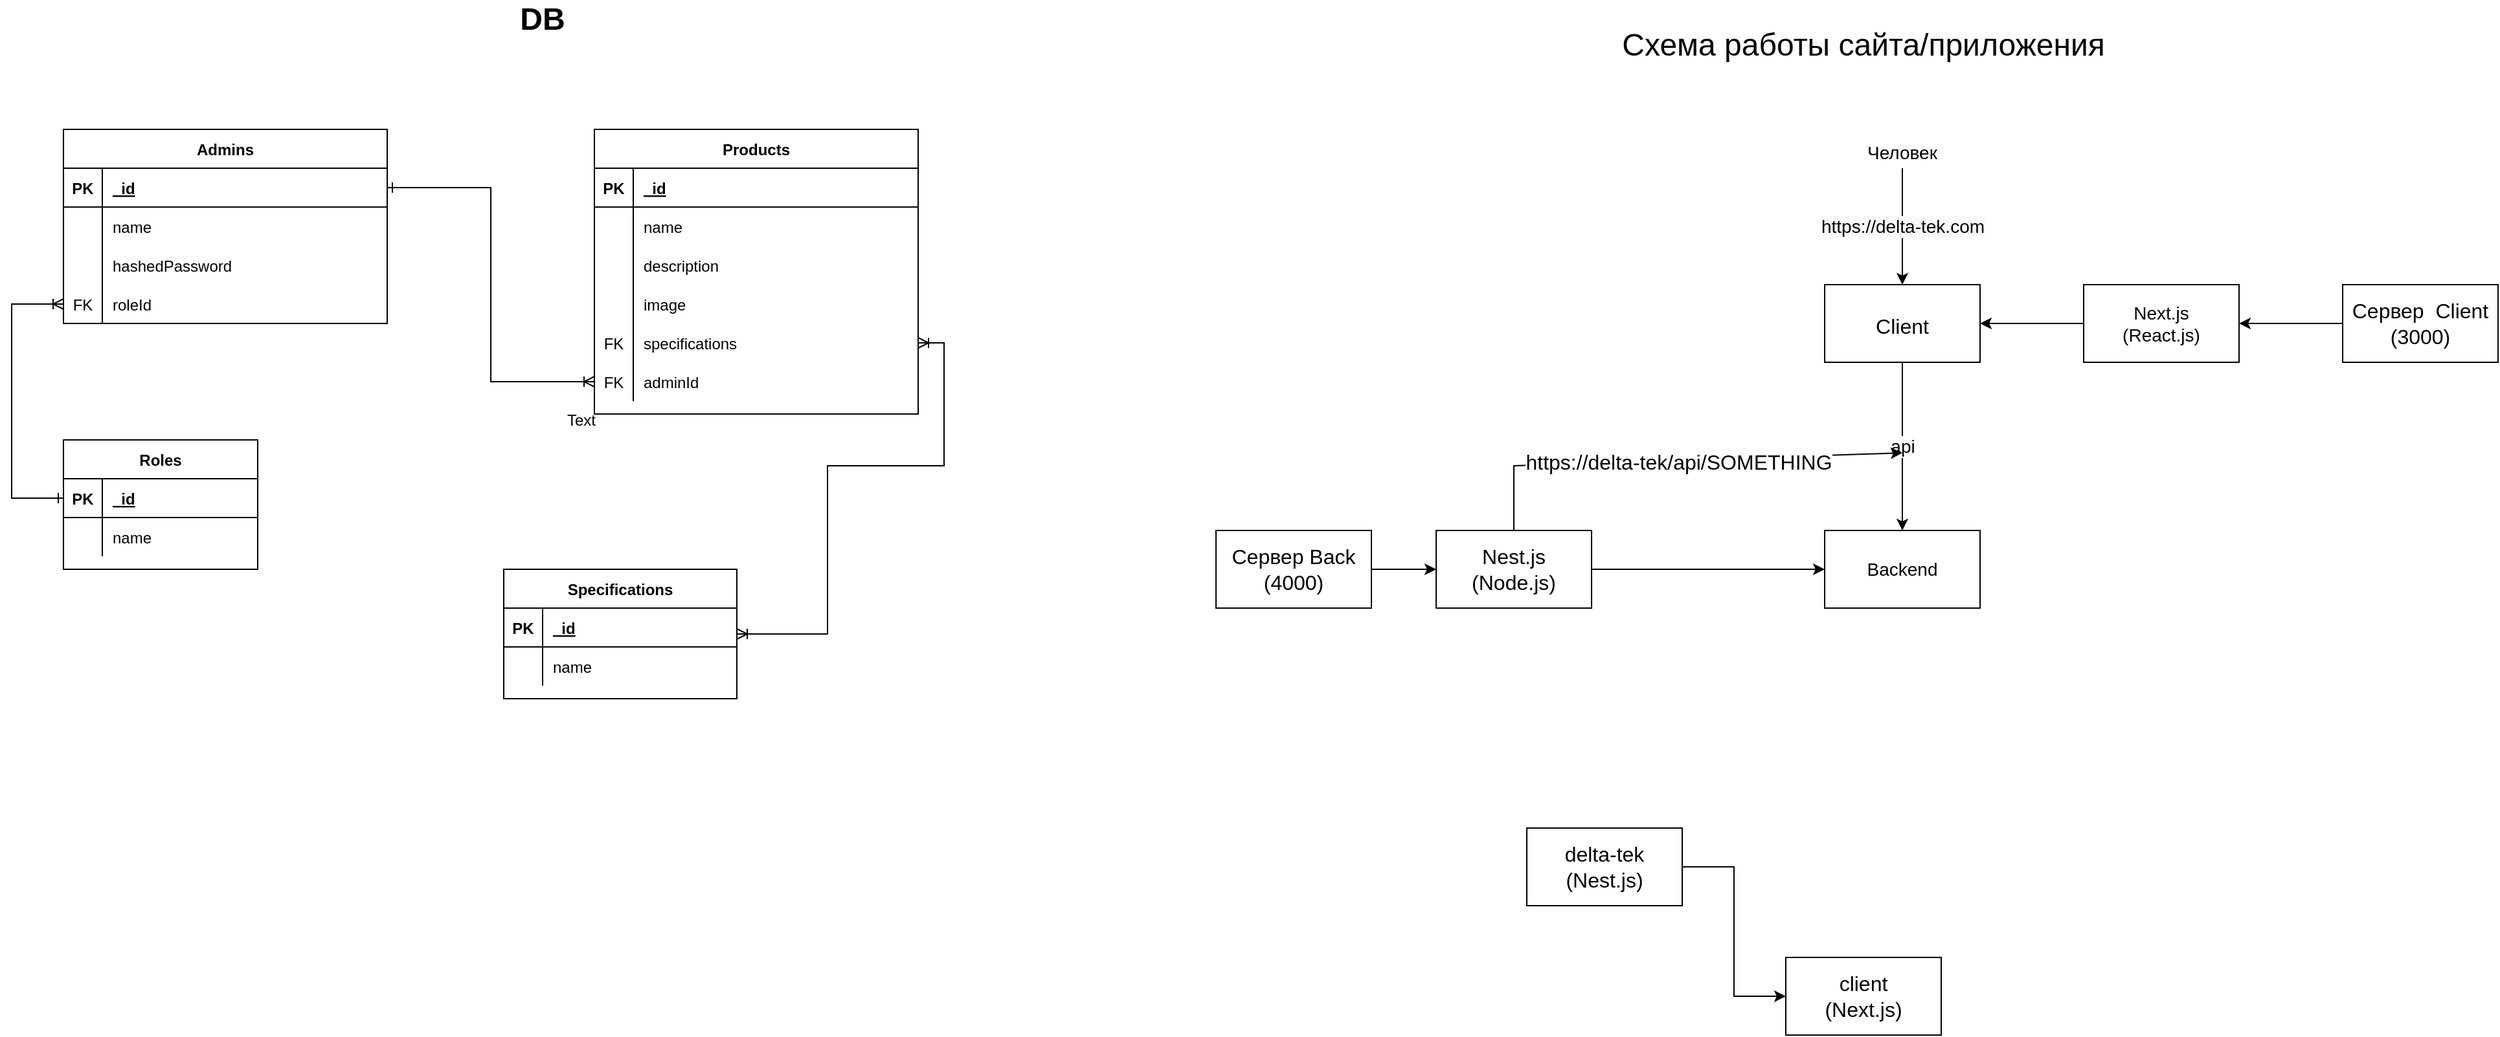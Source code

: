<mxfile version="15.5.9" type="github">
  <diagram id="R2lEEEUBdFMjLlhIrx00" name="Page-1">
    <mxGraphModel dx="1422" dy="762" grid="1" gridSize="10" guides="1" tooltips="1" connect="1" arrows="1" fold="1" page="1" pageScale="1" pageWidth="850" pageHeight="1100" math="0" shadow="0" extFonts="Permanent Marker^https://fonts.googleapis.com/css?family=Permanent+Marker">
      <root>
        <mxCell id="0" />
        <mxCell id="1" parent="0" />
        <mxCell id="C-vyLk0tnHw3VtMMgP7b-23" value="Admins" style="shape=table;startSize=30;container=1;collapsible=1;childLayout=tableLayout;fixedRows=1;rowLines=0;fontStyle=1;align=center;resizeLast=1;" parent="1" vertex="1">
          <mxGeometry x="70" y="120" width="250" height="150" as="geometry">
            <mxRectangle x="89" y="140" width="100" height="30" as="alternateBounds" />
          </mxGeometry>
        </mxCell>
        <mxCell id="C-vyLk0tnHw3VtMMgP7b-24" value="" style="shape=partialRectangle;collapsible=0;dropTarget=0;pointerEvents=0;fillColor=none;points=[[0,0.5],[1,0.5]];portConstraint=eastwest;top=0;left=0;right=0;bottom=1;" parent="C-vyLk0tnHw3VtMMgP7b-23" vertex="1">
          <mxGeometry y="30" width="250" height="30" as="geometry" />
        </mxCell>
        <mxCell id="C-vyLk0tnHw3VtMMgP7b-25" value="PK" style="shape=partialRectangle;overflow=hidden;connectable=0;fillColor=none;top=0;left=0;bottom=0;right=0;fontStyle=1;" parent="C-vyLk0tnHw3VtMMgP7b-24" vertex="1">
          <mxGeometry width="30" height="30" as="geometry">
            <mxRectangle width="30" height="30" as="alternateBounds" />
          </mxGeometry>
        </mxCell>
        <mxCell id="C-vyLk0tnHw3VtMMgP7b-26" value="_id" style="shape=partialRectangle;overflow=hidden;connectable=0;fillColor=none;top=0;left=0;bottom=0;right=0;align=left;spacingLeft=6;fontStyle=5;" parent="C-vyLk0tnHw3VtMMgP7b-24" vertex="1">
          <mxGeometry x="30" width="220" height="30" as="geometry">
            <mxRectangle width="220" height="30" as="alternateBounds" />
          </mxGeometry>
        </mxCell>
        <mxCell id="C-vyLk0tnHw3VtMMgP7b-27" value="" style="shape=partialRectangle;collapsible=0;dropTarget=0;pointerEvents=0;fillColor=none;points=[[0,0.5],[1,0.5]];portConstraint=eastwest;top=0;left=0;right=0;bottom=0;" parent="C-vyLk0tnHw3VtMMgP7b-23" vertex="1">
          <mxGeometry y="60" width="250" height="30" as="geometry" />
        </mxCell>
        <mxCell id="C-vyLk0tnHw3VtMMgP7b-28" value="" style="shape=partialRectangle;overflow=hidden;connectable=0;fillColor=none;top=0;left=0;bottom=0;right=0;" parent="C-vyLk0tnHw3VtMMgP7b-27" vertex="1">
          <mxGeometry width="30" height="30" as="geometry">
            <mxRectangle width="30" height="30" as="alternateBounds" />
          </mxGeometry>
        </mxCell>
        <mxCell id="C-vyLk0tnHw3VtMMgP7b-29" value="name" style="shape=partialRectangle;overflow=hidden;connectable=0;fillColor=none;top=0;left=0;bottom=0;right=0;align=left;spacingLeft=6;" parent="C-vyLk0tnHw3VtMMgP7b-27" vertex="1">
          <mxGeometry x="30" width="220" height="30" as="geometry">
            <mxRectangle width="220" height="30" as="alternateBounds" />
          </mxGeometry>
        </mxCell>
        <mxCell id="Sm9QN4j5PrIIHsff4TCL-11" value="" style="shape=partialRectangle;collapsible=0;dropTarget=0;pointerEvents=0;fillColor=none;top=0;left=0;bottom=0;right=0;points=[[0,0.5],[1,0.5]];portConstraint=eastwest;" parent="C-vyLk0tnHw3VtMMgP7b-23" vertex="1">
          <mxGeometry y="90" width="250" height="30" as="geometry" />
        </mxCell>
        <mxCell id="Sm9QN4j5PrIIHsff4TCL-12" value="" style="shape=partialRectangle;connectable=0;fillColor=none;top=0;left=0;bottom=0;right=0;editable=1;overflow=hidden;" parent="Sm9QN4j5PrIIHsff4TCL-11" vertex="1">
          <mxGeometry width="30" height="30" as="geometry">
            <mxRectangle width="30" height="30" as="alternateBounds" />
          </mxGeometry>
        </mxCell>
        <mxCell id="Sm9QN4j5PrIIHsff4TCL-13" value="hashedPassword" style="shape=partialRectangle;connectable=0;fillColor=none;top=0;left=0;bottom=0;right=0;align=left;spacingLeft=6;overflow=hidden;" parent="Sm9QN4j5PrIIHsff4TCL-11" vertex="1">
          <mxGeometry x="30" width="220" height="30" as="geometry">
            <mxRectangle width="220" height="30" as="alternateBounds" />
          </mxGeometry>
        </mxCell>
        <mxCell id="Sm9QN4j5PrIIHsff4TCL-15" value="" style="shape=partialRectangle;collapsible=0;dropTarget=0;pointerEvents=0;fillColor=none;top=0;left=0;bottom=0;right=0;points=[[0,0.5],[1,0.5]];portConstraint=eastwest;" parent="C-vyLk0tnHw3VtMMgP7b-23" vertex="1">
          <mxGeometry y="120" width="250" height="30" as="geometry" />
        </mxCell>
        <mxCell id="Sm9QN4j5PrIIHsff4TCL-16" value="FK" style="shape=partialRectangle;connectable=0;fillColor=none;top=0;left=0;bottom=0;right=0;fontStyle=0;overflow=hidden;" parent="Sm9QN4j5PrIIHsff4TCL-15" vertex="1">
          <mxGeometry width="30" height="30" as="geometry">
            <mxRectangle width="30" height="30" as="alternateBounds" />
          </mxGeometry>
        </mxCell>
        <mxCell id="Sm9QN4j5PrIIHsff4TCL-17" value="roleId" style="shape=partialRectangle;connectable=0;fillColor=none;top=0;left=0;bottom=0;right=0;align=left;spacingLeft=6;fontStyle=0;overflow=hidden;" parent="Sm9QN4j5PrIIHsff4TCL-15" vertex="1">
          <mxGeometry x="30" width="220" height="30" as="geometry">
            <mxRectangle width="220" height="30" as="alternateBounds" />
          </mxGeometry>
        </mxCell>
        <mxCell id="Sm9QN4j5PrIIHsff4TCL-31" value="Products" style="shape=table;startSize=30;container=1;collapsible=1;childLayout=tableLayout;fixedRows=1;rowLines=0;fontStyle=1;align=center;resizeLast=1;" parent="1" vertex="1">
          <mxGeometry x="480" y="120" width="250" height="220" as="geometry" />
        </mxCell>
        <mxCell id="Sm9QN4j5PrIIHsff4TCL-32" value="" style="shape=partialRectangle;collapsible=0;dropTarget=0;pointerEvents=0;fillColor=none;top=0;left=0;bottom=1;right=0;points=[[0,0.5],[1,0.5]];portConstraint=eastwest;" parent="Sm9QN4j5PrIIHsff4TCL-31" vertex="1">
          <mxGeometry y="30" width="250" height="30" as="geometry" />
        </mxCell>
        <mxCell id="Sm9QN4j5PrIIHsff4TCL-33" value="PK" style="shape=partialRectangle;connectable=0;fillColor=none;top=0;left=0;bottom=0;right=0;fontStyle=1;overflow=hidden;" parent="Sm9QN4j5PrIIHsff4TCL-32" vertex="1">
          <mxGeometry width="30" height="30" as="geometry">
            <mxRectangle width="30" height="30" as="alternateBounds" />
          </mxGeometry>
        </mxCell>
        <mxCell id="Sm9QN4j5PrIIHsff4TCL-34" value="_id" style="shape=partialRectangle;connectable=0;fillColor=none;top=0;left=0;bottom=0;right=0;align=left;spacingLeft=6;fontStyle=5;overflow=hidden;" parent="Sm9QN4j5PrIIHsff4TCL-32" vertex="1">
          <mxGeometry x="30" width="220" height="30" as="geometry">
            <mxRectangle width="220" height="30" as="alternateBounds" />
          </mxGeometry>
        </mxCell>
        <mxCell id="Sm9QN4j5PrIIHsff4TCL-35" value="" style="shape=partialRectangle;collapsible=0;dropTarget=0;pointerEvents=0;fillColor=none;top=0;left=0;bottom=0;right=0;points=[[0,0.5],[1,0.5]];portConstraint=eastwest;" parent="Sm9QN4j5PrIIHsff4TCL-31" vertex="1">
          <mxGeometry y="60" width="250" height="30" as="geometry" />
        </mxCell>
        <mxCell id="Sm9QN4j5PrIIHsff4TCL-36" value="" style="shape=partialRectangle;connectable=0;fillColor=none;top=0;left=0;bottom=0;right=0;editable=1;overflow=hidden;" parent="Sm9QN4j5PrIIHsff4TCL-35" vertex="1">
          <mxGeometry width="30" height="30" as="geometry">
            <mxRectangle width="30" height="30" as="alternateBounds" />
          </mxGeometry>
        </mxCell>
        <mxCell id="Sm9QN4j5PrIIHsff4TCL-37" value="name" style="shape=partialRectangle;connectable=0;fillColor=none;top=0;left=0;bottom=0;right=0;align=left;spacingLeft=6;overflow=hidden;" parent="Sm9QN4j5PrIIHsff4TCL-35" vertex="1">
          <mxGeometry x="30" width="220" height="30" as="geometry">
            <mxRectangle width="220" height="30" as="alternateBounds" />
          </mxGeometry>
        </mxCell>
        <mxCell id="Sm9QN4j5PrIIHsff4TCL-38" value="" style="shape=partialRectangle;collapsible=0;dropTarget=0;pointerEvents=0;fillColor=none;top=0;left=0;bottom=0;right=0;points=[[0,0.5],[1,0.5]];portConstraint=eastwest;" parent="Sm9QN4j5PrIIHsff4TCL-31" vertex="1">
          <mxGeometry y="90" width="250" height="30" as="geometry" />
        </mxCell>
        <mxCell id="Sm9QN4j5PrIIHsff4TCL-39" value="" style="shape=partialRectangle;connectable=0;fillColor=none;top=0;left=0;bottom=0;right=0;editable=1;overflow=hidden;" parent="Sm9QN4j5PrIIHsff4TCL-38" vertex="1">
          <mxGeometry width="30" height="30" as="geometry">
            <mxRectangle width="30" height="30" as="alternateBounds" />
          </mxGeometry>
        </mxCell>
        <mxCell id="Sm9QN4j5PrIIHsff4TCL-40" value="description" style="shape=partialRectangle;connectable=0;fillColor=none;top=0;left=0;bottom=0;right=0;align=left;spacingLeft=6;overflow=hidden;" parent="Sm9QN4j5PrIIHsff4TCL-38" vertex="1">
          <mxGeometry x="30" width="220" height="30" as="geometry">
            <mxRectangle width="220" height="30" as="alternateBounds" />
          </mxGeometry>
        </mxCell>
        <mxCell id="Sm9QN4j5PrIIHsff4TCL-41" value="" style="shape=partialRectangle;collapsible=0;dropTarget=0;pointerEvents=0;fillColor=none;top=0;left=0;bottom=0;right=0;points=[[0,0.5],[1,0.5]];portConstraint=eastwest;" parent="Sm9QN4j5PrIIHsff4TCL-31" vertex="1">
          <mxGeometry y="120" width="250" height="30" as="geometry" />
        </mxCell>
        <mxCell id="Sm9QN4j5PrIIHsff4TCL-42" value="" style="shape=partialRectangle;connectable=0;fillColor=none;top=0;left=0;bottom=0;right=0;editable=1;overflow=hidden;" parent="Sm9QN4j5PrIIHsff4TCL-41" vertex="1">
          <mxGeometry width="30" height="30" as="geometry">
            <mxRectangle width="30" height="30" as="alternateBounds" />
          </mxGeometry>
        </mxCell>
        <mxCell id="Sm9QN4j5PrIIHsff4TCL-43" value="image" style="shape=partialRectangle;connectable=0;fillColor=none;top=0;left=0;bottom=0;right=0;align=left;spacingLeft=6;overflow=hidden;" parent="Sm9QN4j5PrIIHsff4TCL-41" vertex="1">
          <mxGeometry x="30" width="220" height="30" as="geometry">
            <mxRectangle width="220" height="30" as="alternateBounds" />
          </mxGeometry>
        </mxCell>
        <mxCell id="Sm9QN4j5PrIIHsff4TCL-79" value="" style="shape=partialRectangle;collapsible=0;dropTarget=0;pointerEvents=0;fillColor=none;top=0;left=0;bottom=0;right=0;points=[[0,0.5],[1,0.5]];portConstraint=eastwest;" parent="Sm9QN4j5PrIIHsff4TCL-31" vertex="1">
          <mxGeometry y="150" width="250" height="30" as="geometry" />
        </mxCell>
        <mxCell id="Sm9QN4j5PrIIHsff4TCL-80" value="FK" style="shape=partialRectangle;connectable=0;fillColor=none;top=0;left=0;bottom=0;right=0;fontStyle=0;overflow=hidden;" parent="Sm9QN4j5PrIIHsff4TCL-79" vertex="1">
          <mxGeometry width="30" height="30" as="geometry">
            <mxRectangle width="30" height="30" as="alternateBounds" />
          </mxGeometry>
        </mxCell>
        <mxCell id="Sm9QN4j5PrIIHsff4TCL-81" value="specifications" style="shape=partialRectangle;connectable=0;fillColor=none;top=0;left=0;bottom=0;right=0;align=left;spacingLeft=6;fontStyle=0;overflow=hidden;" parent="Sm9QN4j5PrIIHsff4TCL-79" vertex="1">
          <mxGeometry x="30" width="220" height="30" as="geometry">
            <mxRectangle width="220" height="30" as="alternateBounds" />
          </mxGeometry>
        </mxCell>
        <mxCell id="Sm9QN4j5PrIIHsff4TCL-49" value="" style="shape=partialRectangle;collapsible=0;dropTarget=0;pointerEvents=0;fillColor=none;top=0;left=0;bottom=0;right=0;points=[[0,0.5],[1,0.5]];portConstraint=eastwest;" parent="Sm9QN4j5PrIIHsff4TCL-31" vertex="1">
          <mxGeometry y="180" width="250" height="30" as="geometry" />
        </mxCell>
        <mxCell id="Sm9QN4j5PrIIHsff4TCL-50" value="FK" style="shape=partialRectangle;connectable=0;fillColor=none;top=0;left=0;bottom=0;right=0;fontStyle=0;overflow=hidden;" parent="Sm9QN4j5PrIIHsff4TCL-49" vertex="1">
          <mxGeometry width="30" height="30" as="geometry">
            <mxRectangle width="30" height="30" as="alternateBounds" />
          </mxGeometry>
        </mxCell>
        <mxCell id="Sm9QN4j5PrIIHsff4TCL-51" value="adminId" style="shape=partialRectangle;connectable=0;fillColor=none;top=0;left=0;bottom=0;right=0;align=left;spacingLeft=6;fontStyle=0;overflow=hidden;" parent="Sm9QN4j5PrIIHsff4TCL-49" vertex="1">
          <mxGeometry x="30" width="220" height="30" as="geometry">
            <mxRectangle width="220" height="30" as="alternateBounds" />
          </mxGeometry>
        </mxCell>
        <mxCell id="Sm9QN4j5PrIIHsff4TCL-86" style="edgeStyle=orthogonalEdgeStyle;rounded=0;orthogonalLoop=1;jettySize=auto;html=1;entryX=0;entryY=0.5;entryDx=0;entryDy=0;startArrow=ERone;startFill=0;endArrow=ERoneToMany;endFill=0;exitX=0;exitY=0.5;exitDx=0;exitDy=0;" parent="1" source="Sm9QN4j5PrIIHsff4TCL-53" target="Sm9QN4j5PrIIHsff4TCL-15" edge="1">
          <mxGeometry relative="1" as="geometry">
            <Array as="points">
              <mxPoint x="30" y="405" />
              <mxPoint x="30" y="255" />
            </Array>
          </mxGeometry>
        </mxCell>
        <mxCell id="Sm9QN4j5PrIIHsff4TCL-52" value="Roles" style="shape=table;startSize=30;container=1;collapsible=1;childLayout=tableLayout;fixedRows=1;rowLines=0;fontStyle=1;align=center;resizeLast=1;" parent="1" vertex="1">
          <mxGeometry x="70" y="360" width="150" height="100" as="geometry" />
        </mxCell>
        <mxCell id="Sm9QN4j5PrIIHsff4TCL-53" value="" style="shape=partialRectangle;collapsible=0;dropTarget=0;pointerEvents=0;fillColor=none;top=0;left=0;bottom=1;right=0;points=[[0,0.5],[1,0.5]];portConstraint=eastwest;" parent="Sm9QN4j5PrIIHsff4TCL-52" vertex="1">
          <mxGeometry y="30" width="150" height="30" as="geometry" />
        </mxCell>
        <mxCell id="Sm9QN4j5PrIIHsff4TCL-54" value="PK" style="shape=partialRectangle;connectable=0;fillColor=none;top=0;left=0;bottom=0;right=0;fontStyle=1;overflow=hidden;" parent="Sm9QN4j5PrIIHsff4TCL-53" vertex="1">
          <mxGeometry width="30" height="30" as="geometry">
            <mxRectangle width="30" height="30" as="alternateBounds" />
          </mxGeometry>
        </mxCell>
        <mxCell id="Sm9QN4j5PrIIHsff4TCL-55" value="_id" style="shape=partialRectangle;connectable=0;fillColor=none;top=0;left=0;bottom=0;right=0;align=left;spacingLeft=6;fontStyle=5;overflow=hidden;" parent="Sm9QN4j5PrIIHsff4TCL-53" vertex="1">
          <mxGeometry x="30" width="120" height="30" as="geometry">
            <mxRectangle width="120" height="30" as="alternateBounds" />
          </mxGeometry>
        </mxCell>
        <mxCell id="Sm9QN4j5PrIIHsff4TCL-56" value="" style="shape=partialRectangle;collapsible=0;dropTarget=0;pointerEvents=0;fillColor=none;top=0;left=0;bottom=0;right=0;points=[[0,0.5],[1,0.5]];portConstraint=eastwest;" parent="Sm9QN4j5PrIIHsff4TCL-52" vertex="1">
          <mxGeometry y="60" width="150" height="30" as="geometry" />
        </mxCell>
        <mxCell id="Sm9QN4j5PrIIHsff4TCL-57" value="" style="shape=partialRectangle;connectable=0;fillColor=none;top=0;left=0;bottom=0;right=0;editable=1;overflow=hidden;" parent="Sm9QN4j5PrIIHsff4TCL-56" vertex="1">
          <mxGeometry width="30" height="30" as="geometry">
            <mxRectangle width="30" height="30" as="alternateBounds" />
          </mxGeometry>
        </mxCell>
        <mxCell id="Sm9QN4j5PrIIHsff4TCL-58" value="name" style="shape=partialRectangle;connectable=0;fillColor=none;top=0;left=0;bottom=0;right=0;align=left;spacingLeft=6;overflow=hidden;" parent="Sm9QN4j5PrIIHsff4TCL-56" vertex="1">
          <mxGeometry x="30" width="120" height="30" as="geometry">
            <mxRectangle width="120" height="30" as="alternateBounds" />
          </mxGeometry>
        </mxCell>
        <mxCell id="Sm9QN4j5PrIIHsff4TCL-88" style="edgeStyle=orthogonalEdgeStyle;rounded=0;orthogonalLoop=1;jettySize=auto;html=1;entryX=1;entryY=0.5;entryDx=0;entryDy=0;startArrow=ERoneToMany;startFill=0;endArrow=ERoneToMany;endFill=0;" parent="1" source="Sm9QN4j5PrIIHsff4TCL-65" target="Sm9QN4j5PrIIHsff4TCL-79" edge="1">
          <mxGeometry relative="1" as="geometry">
            <Array as="points">
              <mxPoint x="660" y="510" />
              <mxPoint x="660" y="380" />
              <mxPoint x="750" y="380" />
              <mxPoint x="750" y="285" />
            </Array>
          </mxGeometry>
        </mxCell>
        <mxCell id="Sm9QN4j5PrIIHsff4TCL-65" value="Specifications" style="shape=table;startSize=30;container=1;collapsible=1;childLayout=tableLayout;fixedRows=1;rowLines=0;fontStyle=1;align=center;resizeLast=1;" parent="1" vertex="1">
          <mxGeometry x="410" y="460" width="180" height="100" as="geometry" />
        </mxCell>
        <mxCell id="Sm9QN4j5PrIIHsff4TCL-66" value="" style="shape=partialRectangle;collapsible=0;dropTarget=0;pointerEvents=0;fillColor=none;top=0;left=0;bottom=1;right=0;points=[[0,0.5],[1,0.5]];portConstraint=eastwest;" parent="Sm9QN4j5PrIIHsff4TCL-65" vertex="1">
          <mxGeometry y="30" width="180" height="30" as="geometry" />
        </mxCell>
        <mxCell id="Sm9QN4j5PrIIHsff4TCL-67" value="PK" style="shape=partialRectangle;connectable=0;fillColor=none;top=0;left=0;bottom=0;right=0;fontStyle=1;overflow=hidden;" parent="Sm9QN4j5PrIIHsff4TCL-66" vertex="1">
          <mxGeometry width="30" height="30" as="geometry">
            <mxRectangle width="30" height="30" as="alternateBounds" />
          </mxGeometry>
        </mxCell>
        <mxCell id="Sm9QN4j5PrIIHsff4TCL-68" value="_id" style="shape=partialRectangle;connectable=0;fillColor=none;top=0;left=0;bottom=0;right=0;align=left;spacingLeft=6;fontStyle=5;overflow=hidden;" parent="Sm9QN4j5PrIIHsff4TCL-66" vertex="1">
          <mxGeometry x="30" width="150" height="30" as="geometry">
            <mxRectangle width="150" height="30" as="alternateBounds" />
          </mxGeometry>
        </mxCell>
        <mxCell id="Sm9QN4j5PrIIHsff4TCL-69" value="" style="shape=partialRectangle;collapsible=0;dropTarget=0;pointerEvents=0;fillColor=none;top=0;left=0;bottom=0;right=0;points=[[0,0.5],[1,0.5]];portConstraint=eastwest;" parent="Sm9QN4j5PrIIHsff4TCL-65" vertex="1">
          <mxGeometry y="60" width="180" height="30" as="geometry" />
        </mxCell>
        <mxCell id="Sm9QN4j5PrIIHsff4TCL-70" value="" style="shape=partialRectangle;connectable=0;fillColor=none;top=0;left=0;bottom=0;right=0;editable=1;overflow=hidden;" parent="Sm9QN4j5PrIIHsff4TCL-69" vertex="1">
          <mxGeometry width="30" height="30" as="geometry">
            <mxRectangle width="30" height="30" as="alternateBounds" />
          </mxGeometry>
        </mxCell>
        <mxCell id="Sm9QN4j5PrIIHsff4TCL-71" value="name" style="shape=partialRectangle;connectable=0;fillColor=none;top=0;left=0;bottom=0;right=0;align=left;spacingLeft=6;overflow=hidden;" parent="Sm9QN4j5PrIIHsff4TCL-69" vertex="1">
          <mxGeometry x="30" width="150" height="30" as="geometry">
            <mxRectangle width="150" height="30" as="alternateBounds" />
          </mxGeometry>
        </mxCell>
        <mxCell id="Sm9QN4j5PrIIHsff4TCL-85" style="edgeStyle=orthogonalEdgeStyle;rounded=0;orthogonalLoop=1;jettySize=auto;html=1;exitX=1;exitY=0.5;exitDx=0;exitDy=0;endArrow=ERoneToMany;endFill=0;startArrow=ERone;startFill=0;" parent="1" source="C-vyLk0tnHw3VtMMgP7b-24" target="Sm9QN4j5PrIIHsff4TCL-49" edge="1">
          <mxGeometry relative="1" as="geometry" />
        </mxCell>
        <mxCell id="hhn0HCSlRwaBF1L9Bx8p-1" value="Text" style="text;html=1;strokeColor=none;fillColor=none;align=center;verticalAlign=middle;whiteSpace=wrap;rounded=0;" vertex="1" parent="1">
          <mxGeometry x="440" y="330" width="60" height="30" as="geometry" />
        </mxCell>
        <mxCell id="hhn0HCSlRwaBF1L9Bx8p-2" value="&lt;b&gt;&lt;font style=&quot;font-size: 24px&quot;&gt;DB&lt;/font&gt;&lt;/b&gt;" style="text;html=1;strokeColor=none;fillColor=none;align=center;verticalAlign=middle;whiteSpace=wrap;rounded=0;" vertex="1" parent="1">
          <mxGeometry x="410" y="20" width="60" height="30" as="geometry" />
        </mxCell>
        <mxCell id="hhn0HCSlRwaBF1L9Bx8p-11" value="api" style="edgeStyle=orthogonalEdgeStyle;rounded=0;orthogonalLoop=1;jettySize=auto;html=1;fontSize=14;" edge="1" parent="1" source="hhn0HCSlRwaBF1L9Bx8p-3" target="hhn0HCSlRwaBF1L9Bx8p-10">
          <mxGeometry relative="1" as="geometry" />
        </mxCell>
        <mxCell id="hhn0HCSlRwaBF1L9Bx8p-3" value="&lt;font style=&quot;font-size: 16px&quot;&gt;Client&lt;/font&gt;" style="rounded=0;whiteSpace=wrap;html=1;fontSize=24;" vertex="1" parent="1">
          <mxGeometry x="1430" y="240" width="120" height="60" as="geometry" />
        </mxCell>
        <mxCell id="hhn0HCSlRwaBF1L9Bx8p-4" value="Схема работы сайта/приложения" style="text;html=1;strokeColor=none;fillColor=none;align=center;verticalAlign=middle;whiteSpace=wrap;rounded=0;fontSize=24;" vertex="1" parent="1">
          <mxGeometry x="1270" y="40" width="380" height="30" as="geometry" />
        </mxCell>
        <mxCell id="hhn0HCSlRwaBF1L9Bx8p-6" value="&lt;span style=&quot;color: rgb(0 , 0 , 0) ; font-family: &amp;#34;helvetica&amp;#34; ; font-size: 14px ; font-style: normal ; font-weight: 400 ; letter-spacing: normal ; text-align: center ; text-indent: 0px ; text-transform: none ; word-spacing: 0px ; background-color: rgb(248 , 249 , 250) ; display: inline ; float: none&quot;&gt;https://delta-tek.com&lt;/span&gt;" style="edgeStyle=orthogonalEdgeStyle;rounded=0;orthogonalLoop=1;jettySize=auto;html=1;fontSize=14;" edge="1" parent="1" source="hhn0HCSlRwaBF1L9Bx8p-5" target="hhn0HCSlRwaBF1L9Bx8p-3">
          <mxGeometry relative="1" as="geometry" />
        </mxCell>
        <mxCell id="hhn0HCSlRwaBF1L9Bx8p-5" value="&lt;font style=&quot;font-size: 14px&quot;&gt;Человек&lt;/font&gt;" style="text;html=1;strokeColor=none;fillColor=none;align=center;verticalAlign=middle;whiteSpace=wrap;rounded=0;fontSize=24;" vertex="1" parent="1">
          <mxGeometry x="1410" y="120" width="160" height="30" as="geometry" />
        </mxCell>
        <mxCell id="hhn0HCSlRwaBF1L9Bx8p-9" value="" style="edgeStyle=orthogonalEdgeStyle;rounded=0;orthogonalLoop=1;jettySize=auto;html=1;fontSize=14;" edge="1" parent="1" source="hhn0HCSlRwaBF1L9Bx8p-8" target="hhn0HCSlRwaBF1L9Bx8p-3">
          <mxGeometry relative="1" as="geometry" />
        </mxCell>
        <mxCell id="hhn0HCSlRwaBF1L9Bx8p-8" value="Next.js&lt;br&gt;(React.js)" style="rounded=0;whiteSpace=wrap;html=1;fontSize=14;" vertex="1" parent="1">
          <mxGeometry x="1630" y="240" width="120" height="60" as="geometry" />
        </mxCell>
        <mxCell id="hhn0HCSlRwaBF1L9Bx8p-10" value="Backend" style="rounded=0;whiteSpace=wrap;html=1;fontSize=14;" vertex="1" parent="1">
          <mxGeometry x="1430" y="430" width="120" height="60" as="geometry" />
        </mxCell>
        <mxCell id="hhn0HCSlRwaBF1L9Bx8p-13" value="" style="edgeStyle=orthogonalEdgeStyle;rounded=0;orthogonalLoop=1;jettySize=auto;html=1;fontSize=16;" edge="1" parent="1" source="hhn0HCSlRwaBF1L9Bx8p-12" target="hhn0HCSlRwaBF1L9Bx8p-10">
          <mxGeometry relative="1" as="geometry" />
        </mxCell>
        <mxCell id="hhn0HCSlRwaBF1L9Bx8p-12" value="Nest.js&lt;br&gt;(Node.js)" style="rounded=0;whiteSpace=wrap;html=1;fontSize=16;" vertex="1" parent="1">
          <mxGeometry x="1130" y="430" width="120" height="60" as="geometry" />
        </mxCell>
        <mxCell id="hhn0HCSlRwaBF1L9Bx8p-15" value="" style="edgeStyle=orthogonalEdgeStyle;rounded=0;orthogonalLoop=1;jettySize=auto;html=1;fontSize=16;" edge="1" parent="1" source="hhn0HCSlRwaBF1L9Bx8p-14" target="hhn0HCSlRwaBF1L9Bx8p-8">
          <mxGeometry relative="1" as="geometry" />
        </mxCell>
        <mxCell id="hhn0HCSlRwaBF1L9Bx8p-14" value="Сервер&amp;nbsp; Client&lt;br&gt;(3000)" style="rounded=0;whiteSpace=wrap;html=1;fontSize=16;" vertex="1" parent="1">
          <mxGeometry x="1830" y="240" width="120" height="60" as="geometry" />
        </mxCell>
        <mxCell id="hhn0HCSlRwaBF1L9Bx8p-17" value="" style="edgeStyle=orthogonalEdgeStyle;rounded=0;orthogonalLoop=1;jettySize=auto;html=1;fontSize=16;" edge="1" parent="1" source="hhn0HCSlRwaBF1L9Bx8p-16" target="hhn0HCSlRwaBF1L9Bx8p-12">
          <mxGeometry relative="1" as="geometry" />
        </mxCell>
        <mxCell id="hhn0HCSlRwaBF1L9Bx8p-16" value="Сервер Back&lt;br&gt;(4000)" style="rounded=0;whiteSpace=wrap;html=1;fontSize=16;" vertex="1" parent="1">
          <mxGeometry x="960" y="430" width="120" height="60" as="geometry" />
        </mxCell>
        <mxCell id="hhn0HCSlRwaBF1L9Bx8p-18" value="" style="endArrow=classic;html=1;rounded=0;fontSize=16;exitX=0.5;exitY=0;exitDx=0;exitDy=0;" edge="1" parent="1" source="hhn0HCSlRwaBF1L9Bx8p-12">
          <mxGeometry width="50" height="50" relative="1" as="geometry">
            <mxPoint x="1380" y="350" as="sourcePoint" />
            <mxPoint x="1490" y="370" as="targetPoint" />
            <Array as="points">
              <mxPoint x="1190" y="380" />
            </Array>
          </mxGeometry>
        </mxCell>
        <mxCell id="hhn0HCSlRwaBF1L9Bx8p-19" value="https://delta-tek/api/SOMETHING" style="edgeLabel;html=1;align=center;verticalAlign=middle;resizable=0;points=[];fontSize=16;" vertex="1" connectable="0" parent="hhn0HCSlRwaBF1L9Bx8p-18">
          <mxGeometry x="0.008" y="-1" relative="1" as="geometry">
            <mxPoint as="offset" />
          </mxGeometry>
        </mxCell>
        <mxCell id="hhn0HCSlRwaBF1L9Bx8p-22" style="edgeStyle=orthogonalEdgeStyle;rounded=0;orthogonalLoop=1;jettySize=auto;html=1;entryX=0;entryY=0.5;entryDx=0;entryDy=0;fontSize=16;" edge="1" parent="1" source="hhn0HCSlRwaBF1L9Bx8p-20" target="hhn0HCSlRwaBF1L9Bx8p-21">
          <mxGeometry relative="1" as="geometry" />
        </mxCell>
        <mxCell id="hhn0HCSlRwaBF1L9Bx8p-20" value="delta-tek&lt;br&gt;(Nest.js)" style="rounded=0;whiteSpace=wrap;html=1;fontSize=16;" vertex="1" parent="1">
          <mxGeometry x="1200" y="660" width="120" height="60" as="geometry" />
        </mxCell>
        <mxCell id="hhn0HCSlRwaBF1L9Bx8p-21" value="client&lt;br&gt;(Next.js)" style="rounded=0;whiteSpace=wrap;html=1;fontSize=16;" vertex="1" parent="1">
          <mxGeometry x="1400" y="760" width="120" height="60" as="geometry" />
        </mxCell>
      </root>
    </mxGraphModel>
  </diagram>
</mxfile>

